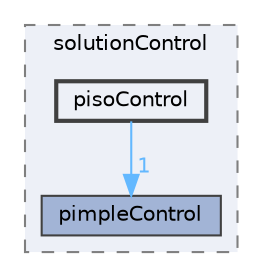 digraph "src/finiteVolume/cfdTools/general/solutionControl/pisoControl"
{
 // LATEX_PDF_SIZE
  bgcolor="transparent";
  edge [fontname=Helvetica,fontsize=10,labelfontname=Helvetica,labelfontsize=10];
  node [fontname=Helvetica,fontsize=10,shape=box,height=0.2,width=0.4];
  compound=true
  subgraph clusterdir_e111b7571eb84571841d37972aec8430 {
    graph [ bgcolor="#edf0f7", pencolor="grey50", label="solutionControl", fontname=Helvetica,fontsize=10 style="filled,dashed", URL="dir_e111b7571eb84571841d37972aec8430.html",tooltip=""]
  dir_af47b2471b3573ea1aa080d70933eb75 [label="pimpleControl", fillcolor="#a2b4d6", color="grey25", style="filled", URL="dir_af47b2471b3573ea1aa080d70933eb75.html",tooltip=""];
  dir_8c219b854309b5301ed8fa5f872891bb [label="pisoControl", fillcolor="#edf0f7", color="grey25", style="filled,bold", URL="dir_8c219b854309b5301ed8fa5f872891bb.html",tooltip=""];
  }
  dir_8c219b854309b5301ed8fa5f872891bb->dir_af47b2471b3573ea1aa080d70933eb75 [headlabel="1", labeldistance=1.5 headhref="dir_002920_002918.html" href="dir_002920_002918.html" color="steelblue1" fontcolor="steelblue1"];
}
